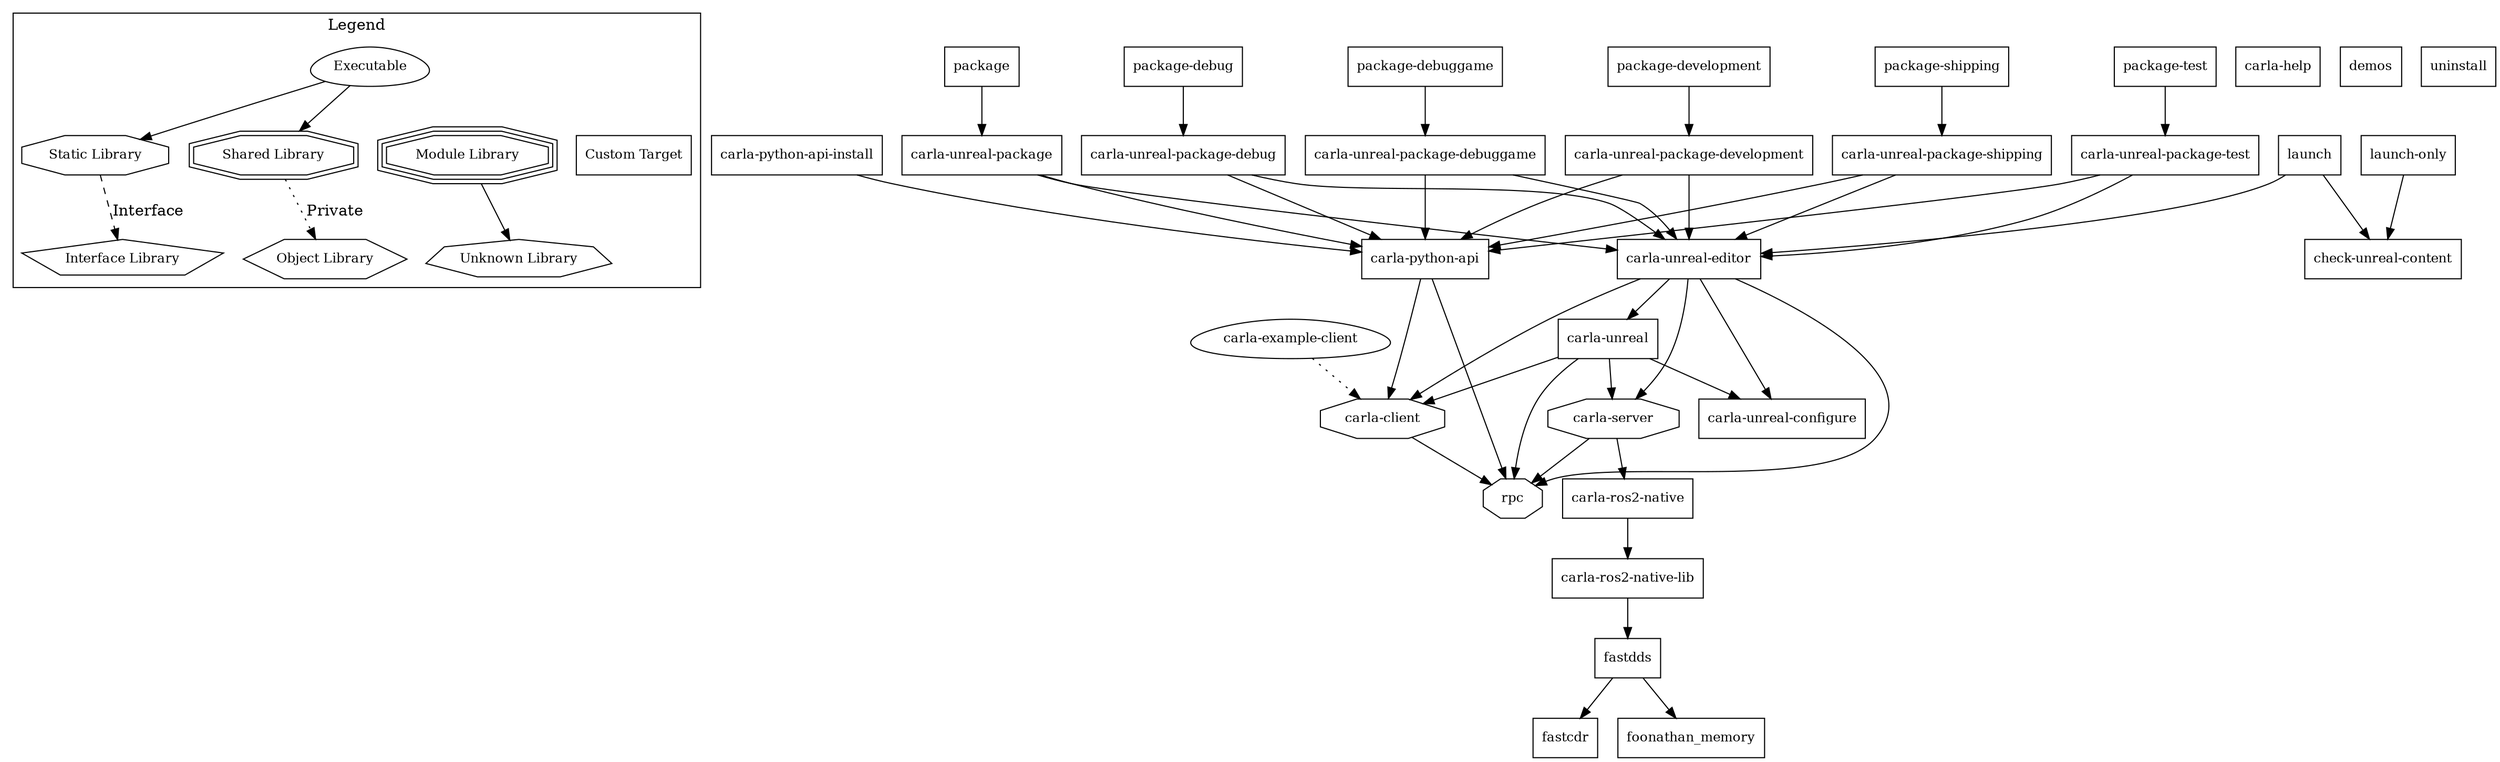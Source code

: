 digraph "CARLA" {
node [
  fontsize = "12"
];
subgraph clusterLegend {
  label = "Legend";
  color = black;
  edge [ style = invis ];
  legendNode0 [ label = "Executable", shape = egg ];
  legendNode1 [ label = "Static Library", shape = octagon ];
  legendNode2 [ label = "Shared Library", shape = doubleoctagon ];
  legendNode3 [ label = "Module Library", shape = tripleoctagon ];
  legendNode4 [ label = "Interface Library", shape = pentagon ];
  legendNode5 [ label = "Object Library", shape = hexagon ];
  legendNode6 [ label = "Unknown Library", shape = septagon ];
  legendNode7 [ label = "Custom Target", shape = box ];
  legendNode0 -> legendNode1 [ style = solid ];
  legendNode0 -> legendNode2 [ style = solid ];
  legendNode0 -> legendNode3;
  legendNode1 -> legendNode4 [ label = "Interface", style = dashed ];
  legendNode2 -> legendNode5 [ label = "Private", style = dotted ];
  legendNode3 -> legendNode6 [ style = solid ];
  legendNode0 -> legendNode7;
}
    "node0" [ label = "carla-client", shape = octagon ];
    "node1" [ label = "rpc", shape = octagon ];
    "node0" -> "node1"  // carla-client -> rpc
    "node2" [ label = "carla-example-client", shape = egg ];
    "node2" -> "node0" [ style = dotted ] // carla-example-client -> carla-client
    "node3" [ label = "carla-help", shape = box ];
    "node4" [ label = "carla-python-api", shape = box ];
    "node4" -> "node0"  // carla-python-api -> carla-client
    "node4" -> "node1"  // carla-python-api -> rpc
    "node5" [ label = "carla-python-api-install", shape = box ];
    "node5" -> "node4"  // carla-python-api-install -> carla-python-api
    "node6" [ label = "carla-ros2-native", shape = box ];
    "node7" [ label = "carla-ros2-native-lib", shape = box ];
    "node8" [ label = "fastdds", shape = box ];
    "node9" [ label = "fastcdr", shape = box ];
    "node8" -> "node9"  // fastdds -> fastcdr
    "node10" [ label = "foonathan_memory", shape = box ];
    "node8" -> "node10"  // fastdds -> foonathan_memory
    "node7" -> "node8"  // carla-ros2-native-lib -> fastdds
    "node6" -> "node7"  // carla-ros2-native -> carla-ros2-native-lib
    "node11" [ label = "carla-server", shape = octagon ];
    "node11" -> "node6"  // carla-server -> carla-ros2-native
    "node11" -> "node1"  // carla-server -> rpc
    "node12" [ label = "carla-unreal", shape = box ];
    "node12" -> "node0"  // carla-unreal -> carla-client
    "node12" -> "node11"  // carla-unreal -> carla-server
    "node13" [ label = "carla-unreal-configure", shape = box ];
    "node12" -> "node13"  // carla-unreal -> carla-unreal-configure
    "node12" -> "node1"  // carla-unreal -> rpc
    "node14" [ label = "carla-unreal-editor", shape = box ];
    "node14" -> "node0"  // carla-unreal-editor -> carla-client
    "node14" -> "node11"  // carla-unreal-editor -> carla-server
    "node14" -> "node12"  // carla-unreal-editor -> carla-unreal
    "node14" -> "node13"  // carla-unreal-editor -> carla-unreal-configure
    "node14" -> "node1"  // carla-unreal-editor -> rpc
    "node15" [ label = "carla-unreal-package", shape = box ];
    "node15" -> "node4"  // carla-unreal-package -> carla-python-api
    "node15" -> "node14"  // carla-unreal-package -> carla-unreal-editor
    "node16" [ label = "carla-unreal-package-debug", shape = box ];
    "node16" -> "node4"  // carla-unreal-package-debug -> carla-python-api
    "node16" -> "node14"  // carla-unreal-package-debug -> carla-unreal-editor
    "node17" [ label = "carla-unreal-package-debuggame", shape = box ];
    "node17" -> "node4"  // carla-unreal-package-debuggame -> carla-python-api
    "node17" -> "node14"  // carla-unreal-package-debuggame -> carla-unreal-editor
    "node18" [ label = "carla-unreal-package-development", shape = box ];
    "node18" -> "node4"  // carla-unreal-package-development -> carla-python-api
    "node18" -> "node14"  // carla-unreal-package-development -> carla-unreal-editor
    "node19" [ label = "carla-unreal-package-shipping", shape = box ];
    "node19" -> "node4"  // carla-unreal-package-shipping -> carla-python-api
    "node19" -> "node14"  // carla-unreal-package-shipping -> carla-unreal-editor
    "node20" [ label = "carla-unreal-package-test", shape = box ];
    "node20" -> "node4"  // carla-unreal-package-test -> carla-python-api
    "node20" -> "node14"  // carla-unreal-package-test -> carla-unreal-editor
    "node21" [ label = "check-unreal-content", shape = box ];
    "node22" [ label = "demos", shape = box ];
    "node23" [ label = "launch", shape = box ];
    "node23" -> "node14"  // launch -> carla-unreal-editor
    "node23" -> "node21"  // launch -> check-unreal-content
    "node24" [ label = "launch-only", shape = box ];
    "node24" -> "node21"  // launch-only -> check-unreal-content
    "node25" [ label = "package", shape = box ];
    "node25" -> "node15"  // package -> carla-unreal-package
    "node26" [ label = "package-debug", shape = box ];
    "node26" -> "node16"  // package-debug -> carla-unreal-package-debug
    "node27" [ label = "package-debuggame", shape = box ];
    "node27" -> "node17"  // package-debuggame -> carla-unreal-package-debuggame
    "node28" [ label = "package-development", shape = box ];
    "node28" -> "node18"  // package-development -> carla-unreal-package-development
    "node29" [ label = "package-shipping", shape = box ];
    "node29" -> "node19"  // package-shipping -> carla-unreal-package-shipping
    "node30" [ label = "package-test", shape = box ];
    "node30" -> "node20"  // package-test -> carla-unreal-package-test
    "node31" [ label = "uninstall", shape = box ];
}
